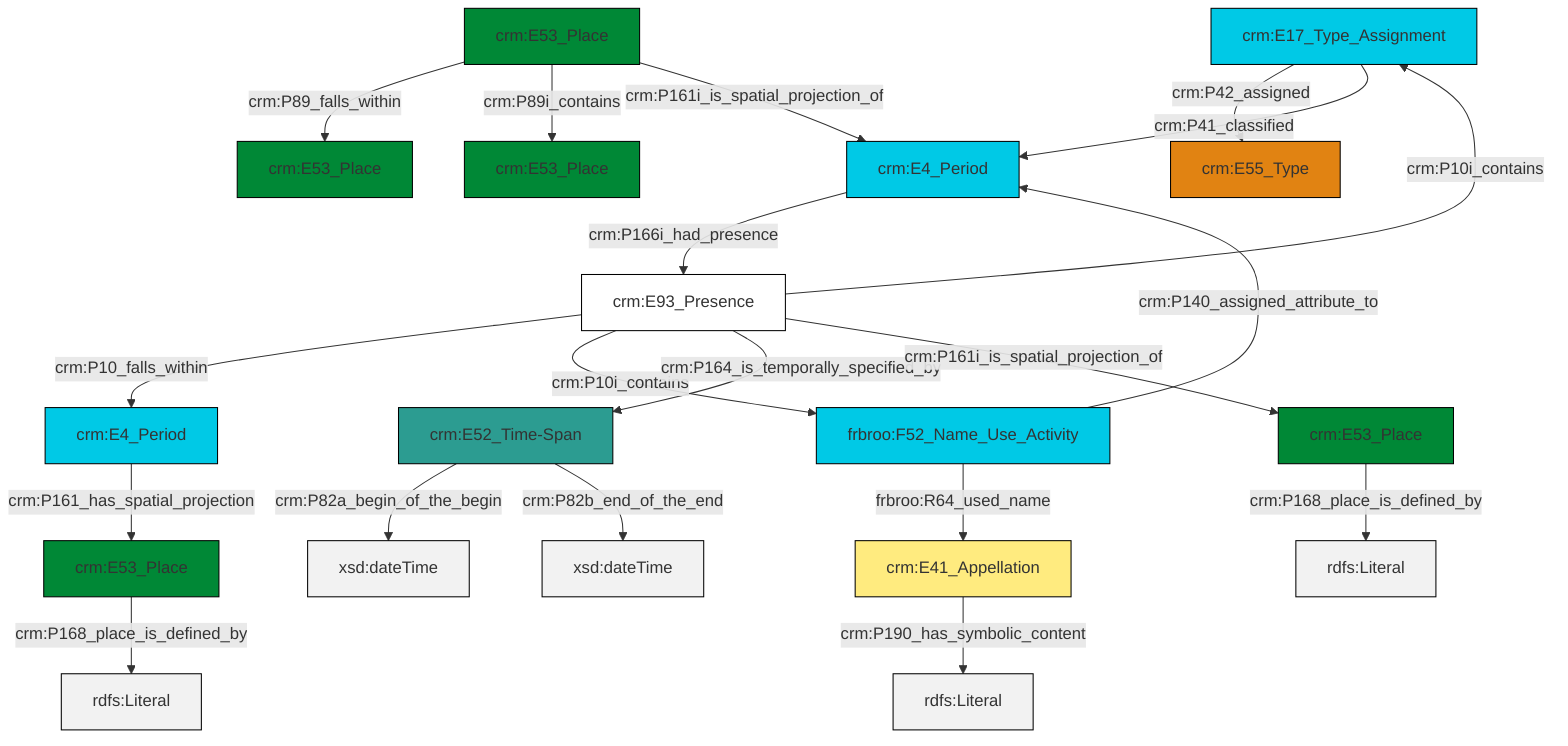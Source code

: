 graph TD
classDef Literal fill:#f2f2f2,stroke:#000000;
classDef CRM_Entity fill:#FFFFFF,stroke:#000000;
classDef Temporal_Entity fill:#00C9E6, stroke:#000000;
classDef Type fill:#E18312, stroke:#000000;
classDef Time-Span fill:#2C9C91, stroke:#000000;
classDef Appellation fill:#FFEB7F, stroke:#000000;
classDef Place fill:#008836, stroke:#000000;
classDef Persistent_Item fill:#B266B2, stroke:#000000;
classDef Conceptual_Object fill:#FFD700, stroke:#000000;
classDef Physical_Thing fill:#D2B48C, stroke:#000000;
classDef Actor fill:#f58aad, stroke:#000000;
classDef PC_Classes fill:#4ce600, stroke:#000000;
classDef Multi fill:#cccccc,stroke:#000000;

4["crm:E4_Period"]:::Temporal_Entity -->|crm:P161_has_spatial_projection| 2["crm:E53_Place"]:::Place
7["crm:E4_Period"]:::Temporal_Entity -->|crm:P166i_had_presence| 8["crm:E93_Presence"]:::CRM_Entity
9["crm:E41_Appellation"]:::Appellation -->|crm:P190_has_symbolic_content| 10[rdfs:Literal]:::Literal
12["crm:E52_Time-Span"]:::Time-Span -->|crm:P82a_begin_of_the_begin| 13[xsd:dateTime]:::Literal
14["frbroo:F52_Name_Use_Activity"]:::Temporal_Entity -->|crm:P140_assigned_attribute_to| 7["crm:E4_Period"]:::Temporal_Entity
8["crm:E93_Presence"]:::CRM_Entity -->|crm:P10i_contains| 0["crm:E17_Type_Assignment"]:::Temporal_Entity
16["crm:E53_Place"]:::Place -->|crm:P168_place_is_defined_by| 17[rdfs:Literal]:::Literal
19["crm:E53_Place"]:::Place -->|crm:P89_falls_within| 20["crm:E53_Place"]:::Place
8["crm:E93_Presence"]:::CRM_Entity -->|crm:P10_falls_within| 4["crm:E4_Period"]:::Temporal_Entity
14["frbroo:F52_Name_Use_Activity"]:::Temporal_Entity -->|frbroo:R64_used_name| 9["crm:E41_Appellation"]:::Appellation
2["crm:E53_Place"]:::Place -->|crm:P168_place_is_defined_by| 22[rdfs:Literal]:::Literal
0["crm:E17_Type_Assignment"]:::Temporal_Entity -->|crm:P42_assigned| 26["crm:E55_Type"]:::Type
8["crm:E93_Presence"]:::CRM_Entity -->|crm:P10i_contains| 14["frbroo:F52_Name_Use_Activity"]:::Temporal_Entity
8["crm:E93_Presence"]:::CRM_Entity -->|crm:P164_is_temporally_specified_by| 12["crm:E52_Time-Span"]:::Time-Span
19["crm:E53_Place"]:::Place -->|crm:P89i_contains| 5["crm:E53_Place"]:::Place
12["crm:E52_Time-Span"]:::Time-Span -->|crm:P82b_end_of_the_end| 27[xsd:dateTime]:::Literal
8["crm:E93_Presence"]:::CRM_Entity -->|crm:P161i_is_spatial_projection_of| 16["crm:E53_Place"]:::Place
0["crm:E17_Type_Assignment"]:::Temporal_Entity -->|crm:P41_classified| 7["crm:E4_Period"]:::Temporal_Entity
19["crm:E53_Place"]:::Place -->|crm:P161i_is_spatial_projection_of| 7["crm:E4_Period"]:::Temporal_Entity